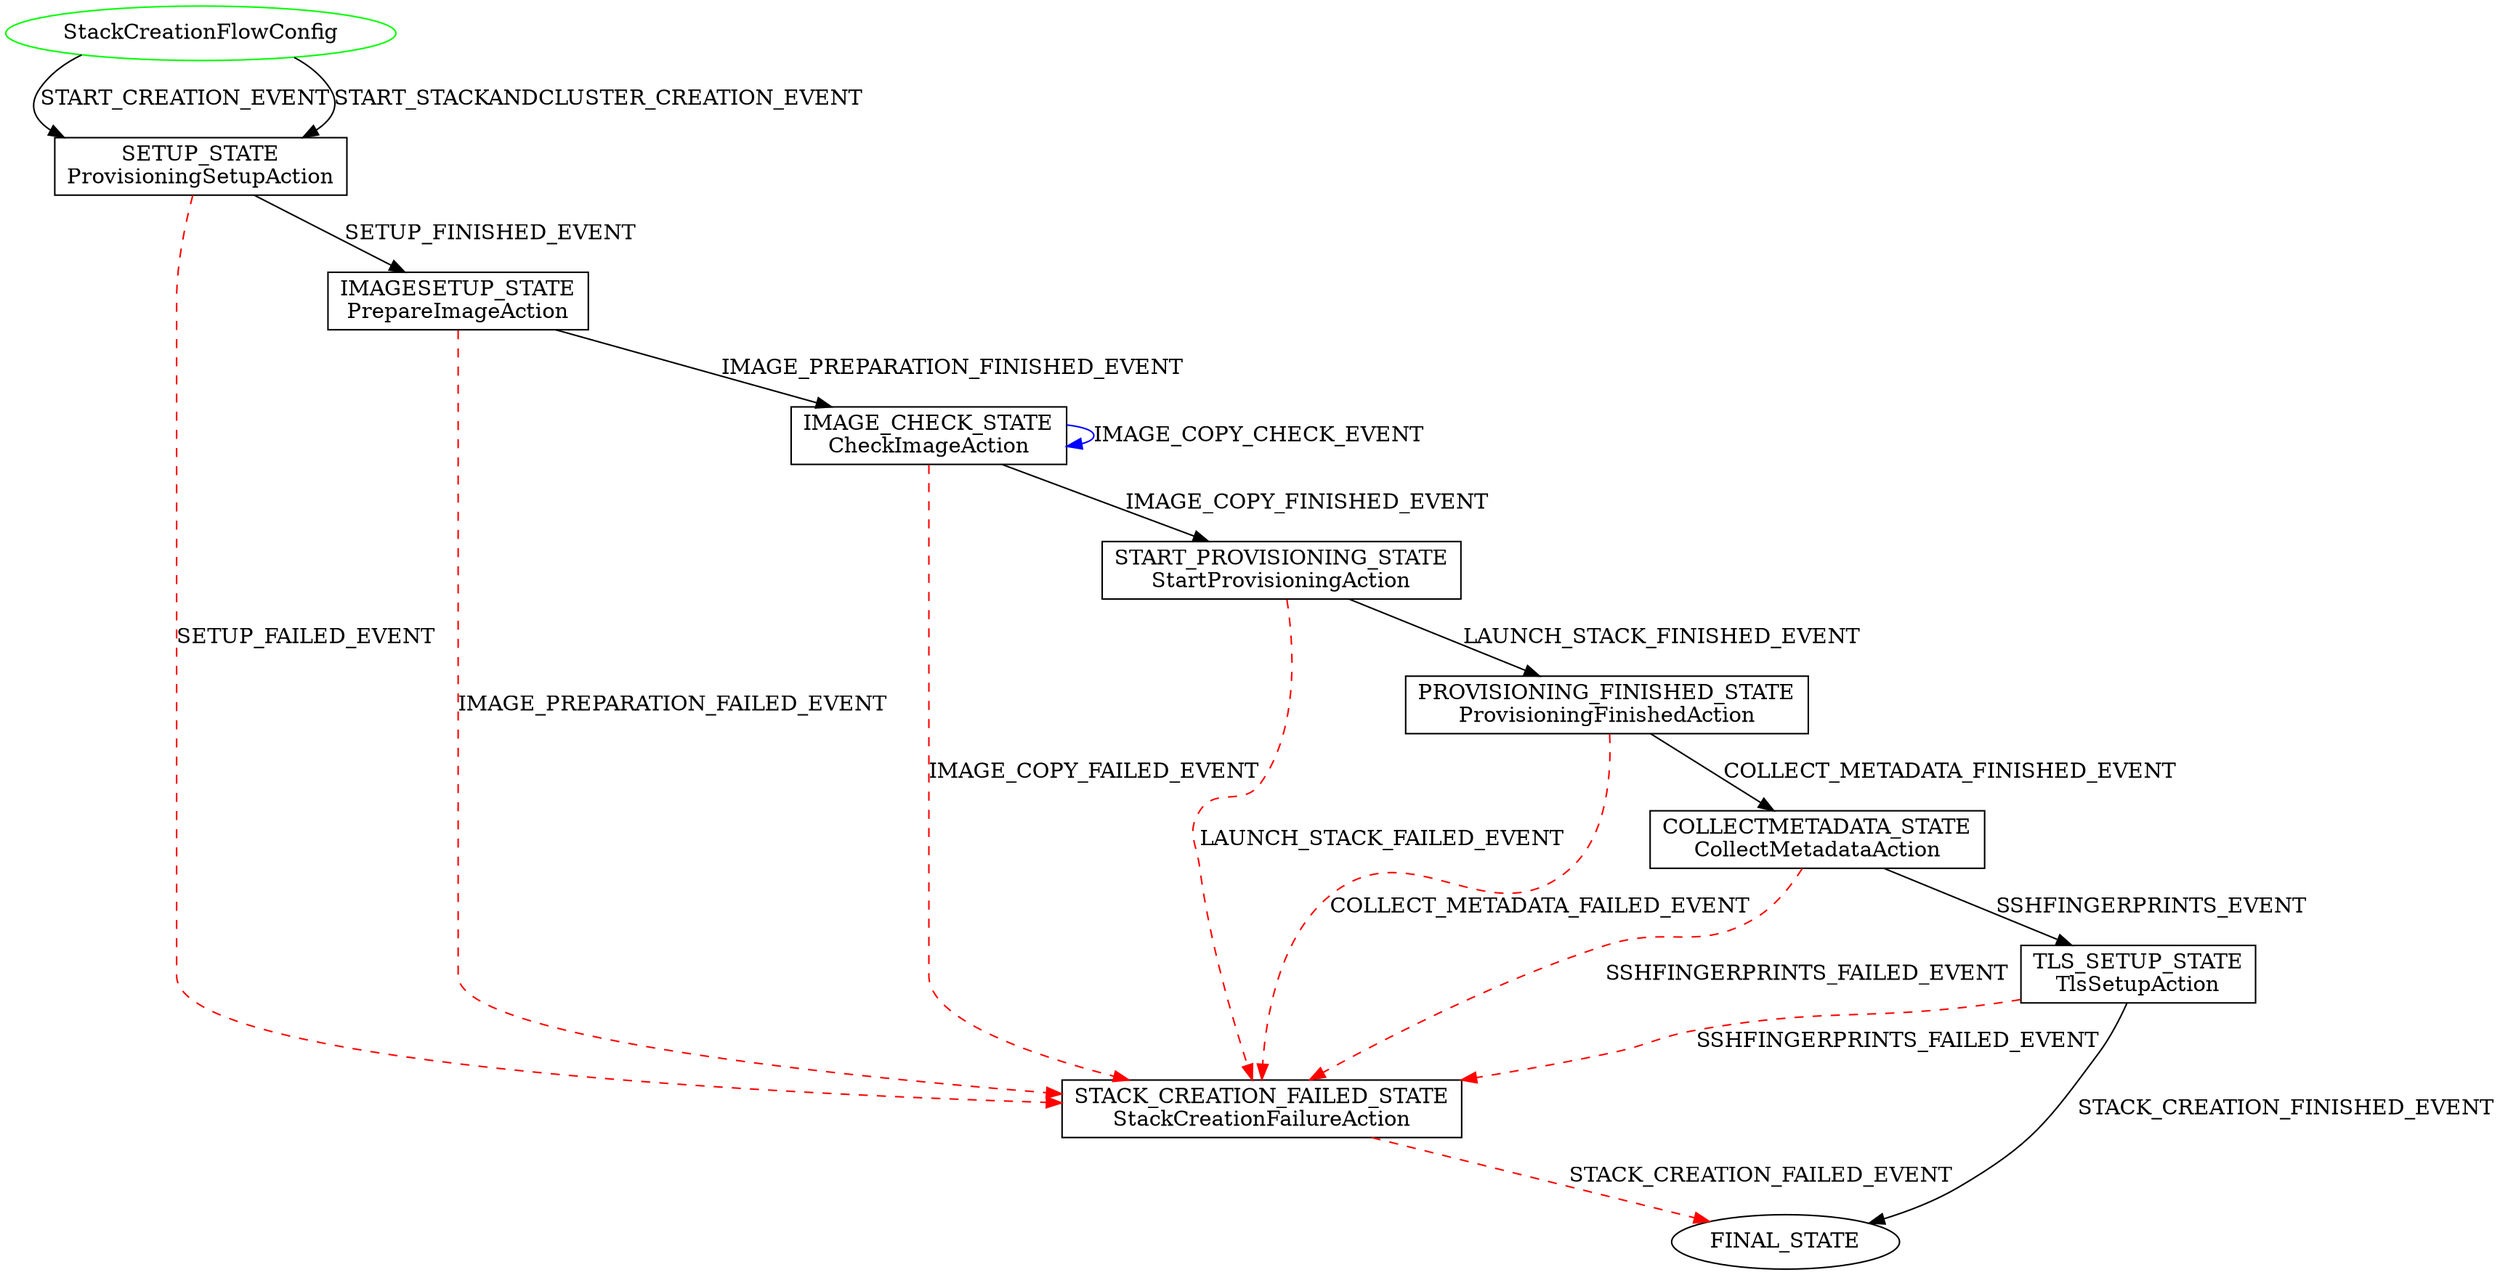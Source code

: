 digraph {
INIT_STATE [label="StackCreationFlowConfig" shape=ellipse color=green];
SETUP_STATE [label="SETUP_STATE\nProvisioningSetupAction" shape=rect color=black];
INIT_STATE -> SETUP_STATE [label="START_CREATION_EVENT" color=black style=solid];
STACK_CREATION_FAILED_STATE [label="STACK_CREATION_FAILED_STATE\nStackCreationFailureAction" shape=rect color=black];
SETUP_STATE -> STACK_CREATION_FAILED_STATE [label="SETUP_FAILED_EVENT" color=red style=dashed];
STACK_CREATION_FAILED_STATE -> FINAL_STATE [label="STACK_CREATION_FAILED_EVENT" color=red style=dashed];
INIT_STATE -> SETUP_STATE [label="START_STACKANDCLUSTER_CREATION_EVENT" color=black style=solid];
IMAGESETUP_STATE [label="IMAGESETUP_STATE\nPrepareImageAction" shape=rect color=black];
SETUP_STATE -> IMAGESETUP_STATE [label="SETUP_FINISHED_EVENT" color=black style=solid];
IMAGESETUP_STATE -> STACK_CREATION_FAILED_STATE [label="IMAGE_PREPARATION_FAILED_EVENT" color=red style=dashed];
IMAGE_CHECK_STATE [label="IMAGE_CHECK_STATE\nCheckImageAction" shape=rect color=black];
IMAGESETUP_STATE -> IMAGE_CHECK_STATE [label="IMAGE_PREPARATION_FINISHED_EVENT" color=black style=solid];
IMAGE_CHECK_STATE -> STACK_CREATION_FAILED_STATE [label="IMAGE_COPY_FAILED_EVENT" color=red style=dashed];
IMAGE_CHECK_STATE -> IMAGE_CHECK_STATE [label="IMAGE_COPY_CHECK_EVENT" color=blue style=solid];
START_PROVISIONING_STATE [label="START_PROVISIONING_STATE\nStartProvisioningAction" shape=rect color=black];
IMAGE_CHECK_STATE -> START_PROVISIONING_STATE [label="IMAGE_COPY_FINISHED_EVENT" color=black style=solid];
START_PROVISIONING_STATE -> STACK_CREATION_FAILED_STATE [label="LAUNCH_STACK_FAILED_EVENT" color=red style=dashed];
PROVISIONING_FINISHED_STATE [label="PROVISIONING_FINISHED_STATE\nProvisioningFinishedAction" shape=rect color=black];
START_PROVISIONING_STATE -> PROVISIONING_FINISHED_STATE [label="LAUNCH_STACK_FINISHED_EVENT" color=black style=solid];
PROVISIONING_FINISHED_STATE -> STACK_CREATION_FAILED_STATE [label="COLLECT_METADATA_FAILED_EVENT" color=red style=dashed];
COLLECTMETADATA_STATE [label="COLLECTMETADATA_STATE\nCollectMetadataAction" shape=rect color=black];
PROVISIONING_FINISHED_STATE -> COLLECTMETADATA_STATE [label="COLLECT_METADATA_FINISHED_EVENT" color=black style=solid];
COLLECTMETADATA_STATE -> STACK_CREATION_FAILED_STATE [label="SSHFINGERPRINTS_FAILED_EVENT" color=red style=dashed];
TLS_SETUP_STATE [label="TLS_SETUP_STATE\nTlsSetupAction" shape=rect color=black];
COLLECTMETADATA_STATE -> TLS_SETUP_STATE [label="SSHFINGERPRINTS_EVENT" color=black style=solid];
TLS_SETUP_STATE -> STACK_CREATION_FAILED_STATE [label="SSHFINGERPRINTS_FAILED_EVENT" color=red style=dashed];
TLS_SETUP_STATE -> FINAL_STATE [label="STACK_CREATION_FINISHED_EVENT" color=black style=solid];
}